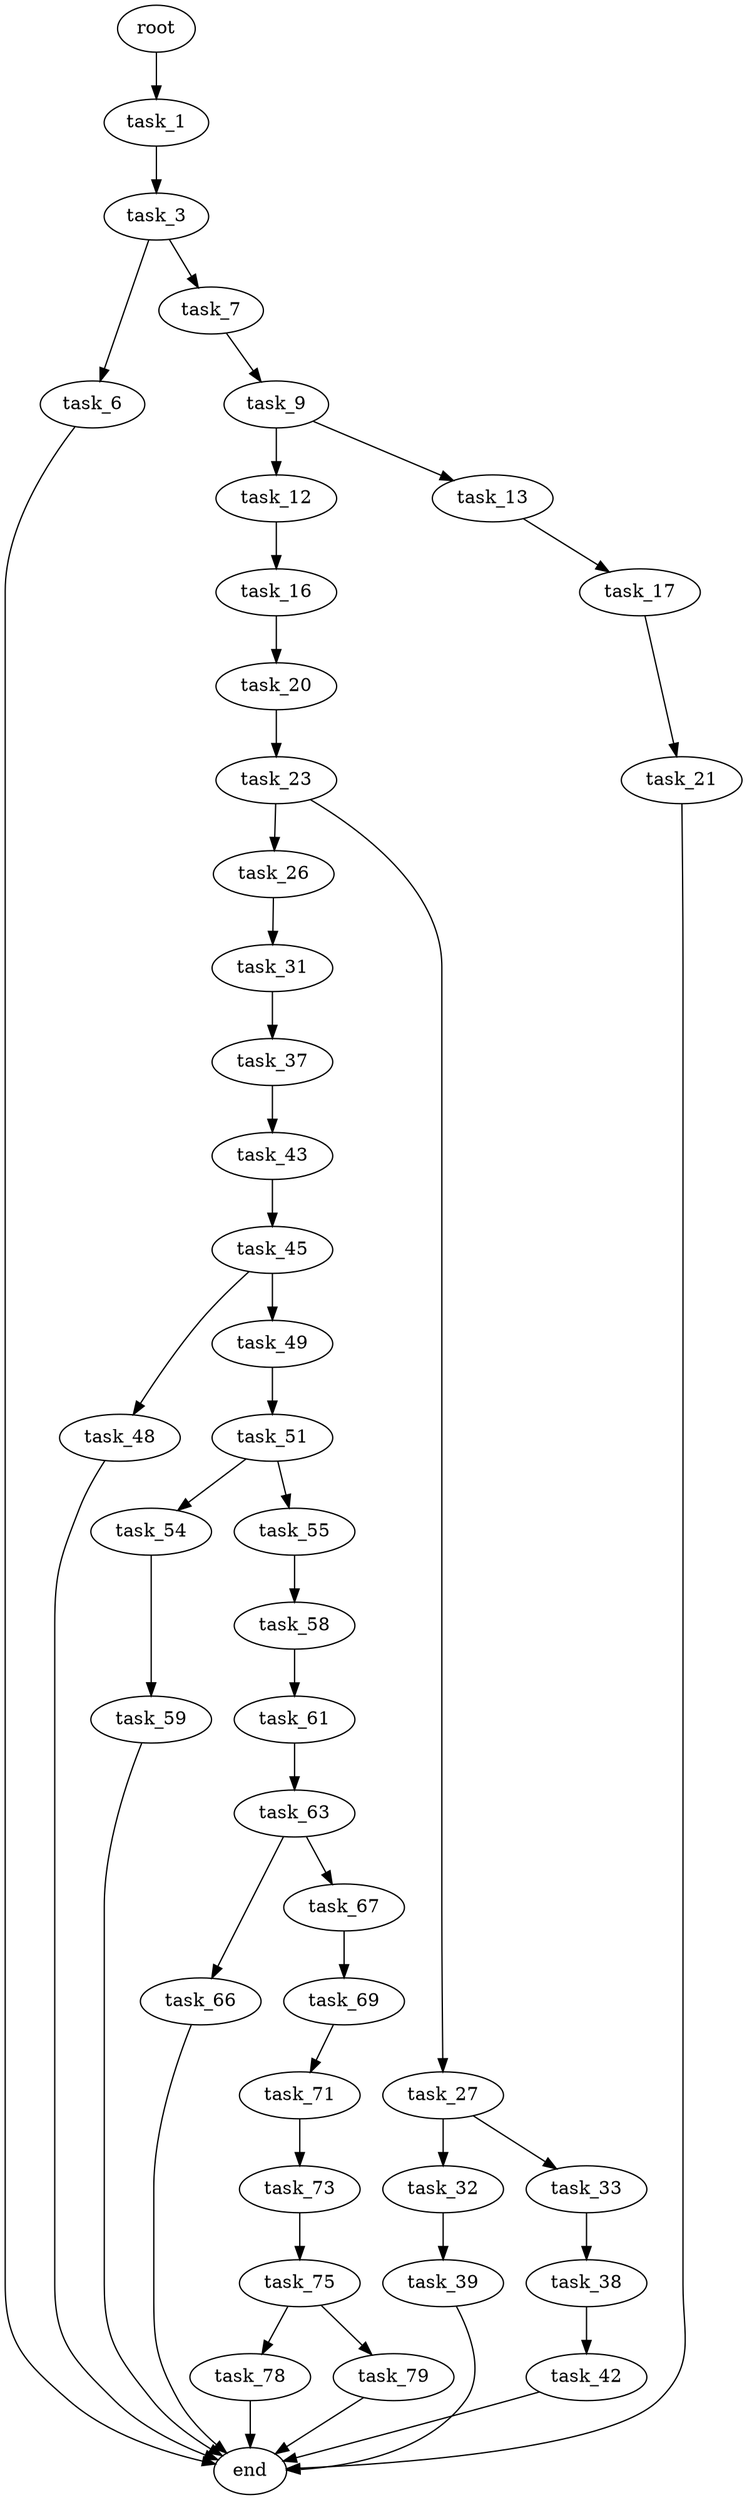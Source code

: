 digraph G {
  root [size="0.000000"];
  task_1 [size="135475822548.000000"];
  task_3 [size="31297864692.000000"];
  task_6 [size="134217728000.000000"];
  task_7 [size="246915657448.000000"];
  end [size="0.000000"];
  task_9 [size="3903691096.000000"];
  task_12 [size="324179025186.000000"];
  task_13 [size="7401640666.000000"];
  task_16 [size="9125110514.000000"];
  task_17 [size="134217728000.000000"];
  task_20 [size="392402607154.000000"];
  task_21 [size="12186696123.000000"];
  task_23 [size="1940379605.000000"];
  task_26 [size="10745894628.000000"];
  task_27 [size="1064441897.000000"];
  task_31 [size="28991029248.000000"];
  task_32 [size="549755813888.000000"];
  task_33 [size="365133432592.000000"];
  task_37 [size="549755813888.000000"];
  task_39 [size="12788032742.000000"];
  task_38 [size="98746143912.000000"];
  task_43 [size="14271929324.000000"];
  task_42 [size="531094647020.000000"];
  task_45 [size="11035463191.000000"];
  task_48 [size="228864961563.000000"];
  task_49 [size="46361326556.000000"];
  task_51 [size="494399529.000000"];
  task_54 [size="177546078996.000000"];
  task_55 [size="580157184984.000000"];
  task_59 [size="350798565680.000000"];
  task_58 [size="549755813888.000000"];
  task_61 [size="12011616920.000000"];
  task_63 [size="905243058100.000000"];
  task_66 [size="408498153547.000000"];
  task_67 [size="35885913107.000000"];
  task_69 [size="134217728000.000000"];
  task_71 [size="877483409452.000000"];
  task_73 [size="31982268610.000000"];
  task_75 [size="12855521796.000000"];
  task_78 [size="16556837183.000000"];
  task_79 [size="394547612985.000000"];

  root -> task_1 [size="1.000000"];
  task_1 -> task_3 [size="134217728.000000"];
  task_3 -> task_6 [size="134217728.000000"];
  task_3 -> task_7 [size="134217728.000000"];
  task_6 -> end [size="1.000000"];
  task_7 -> task_9 [size="838860800.000000"];
  task_9 -> task_12 [size="75497472.000000"];
  task_9 -> task_13 [size="75497472.000000"];
  task_12 -> task_16 [size="301989888.000000"];
  task_13 -> task_17 [size="301989888.000000"];
  task_16 -> task_20 [size="301989888.000000"];
  task_17 -> task_21 [size="209715200.000000"];
  task_20 -> task_23 [size="301989888.000000"];
  task_21 -> end [size="1.000000"];
  task_23 -> task_26 [size="33554432.000000"];
  task_23 -> task_27 [size="33554432.000000"];
  task_26 -> task_31 [size="838860800.000000"];
  task_27 -> task_32 [size="33554432.000000"];
  task_27 -> task_33 [size="33554432.000000"];
  task_31 -> task_37 [size="75497472.000000"];
  task_32 -> task_39 [size="536870912.000000"];
  task_33 -> task_38 [size="411041792.000000"];
  task_37 -> task_43 [size="536870912.000000"];
  task_39 -> end [size="1.000000"];
  task_38 -> task_42 [size="134217728.000000"];
  task_43 -> task_45 [size="75497472.000000"];
  task_42 -> end [size="1.000000"];
  task_45 -> task_48 [size="209715200.000000"];
  task_45 -> task_49 [size="209715200.000000"];
  task_48 -> end [size="1.000000"];
  task_49 -> task_51 [size="33554432.000000"];
  task_51 -> task_54 [size="33554432.000000"];
  task_51 -> task_55 [size="33554432.000000"];
  task_54 -> task_59 [size="536870912.000000"];
  task_55 -> task_58 [size="536870912.000000"];
  task_59 -> end [size="1.000000"];
  task_58 -> task_61 [size="536870912.000000"];
  task_61 -> task_63 [size="301989888.000000"];
  task_63 -> task_66 [size="838860800.000000"];
  task_63 -> task_67 [size="838860800.000000"];
  task_66 -> end [size="1.000000"];
  task_67 -> task_69 [size="679477248.000000"];
  task_69 -> task_71 [size="209715200.000000"];
  task_71 -> task_73 [size="536870912.000000"];
  task_73 -> task_75 [size="679477248.000000"];
  task_75 -> task_78 [size="679477248.000000"];
  task_75 -> task_79 [size="679477248.000000"];
  task_78 -> end [size="1.000000"];
  task_79 -> end [size="1.000000"];
}
